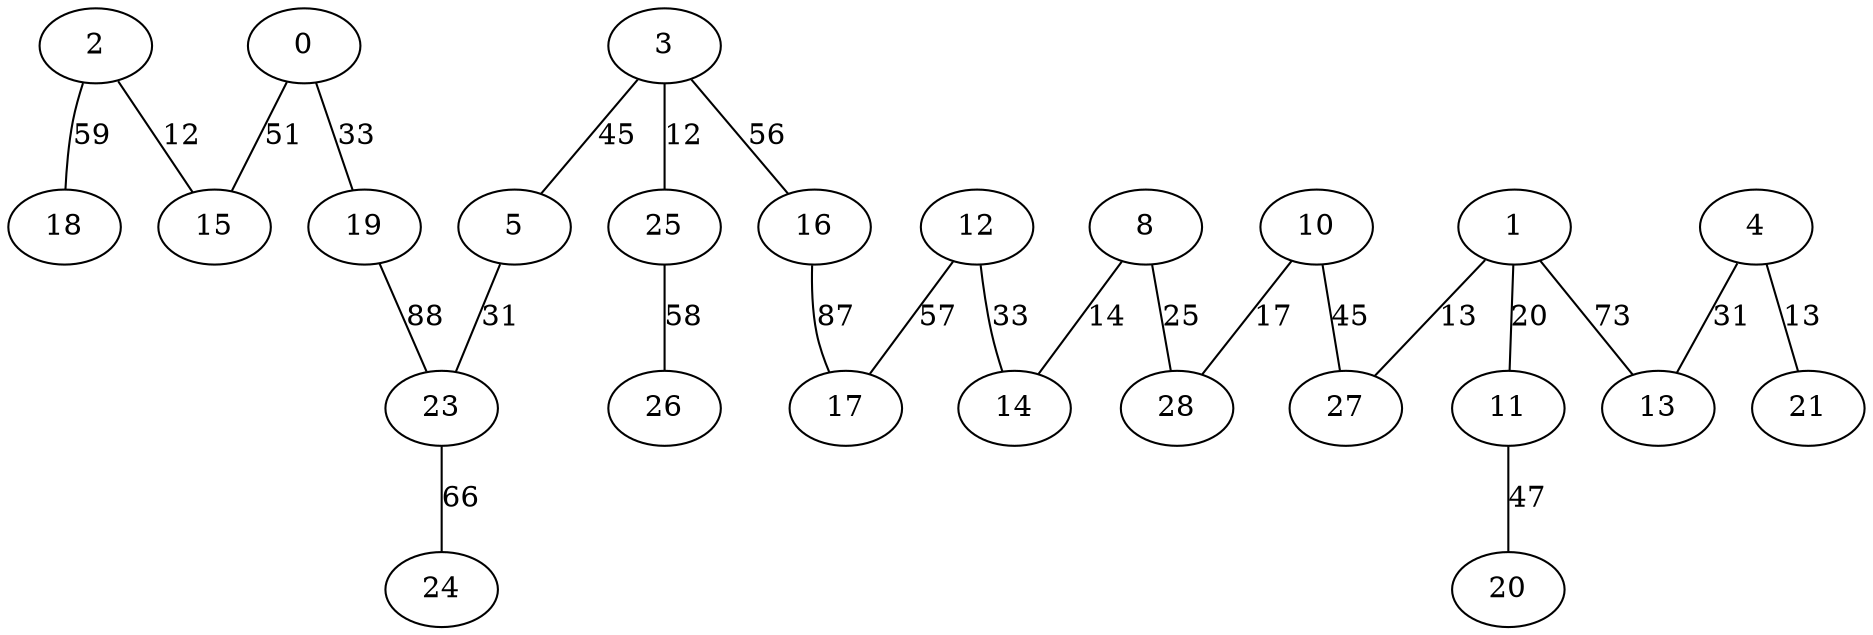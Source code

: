 graph {
  0 [label="0"];
  1 [label="1"];
  2 [label="2"];
  3 [label="3"];
  4 [label="4"];
  5 [label="5"];
  8 [label="8"];
  10 [label="10"];
  11 [label="11"];
  12 [label="12"];
  13 [label="13"];
  14 [label="14"];
  15 [label="15"];
  16 [label="16"];
  17 [label="17"];
  18 [label="18"];
  19 [label="19"];
  20 [label="20"];
  21 [label="21"];
  23 [label="23"];
  24 [label="24"];
  25 [label="25"];
  26 [label="26"];
  27 [label="27"];
  28 [label="28"];
  0 -- 19 [label="33"];
  0 -- 15 [label="51"];
  1 -- 27 [label="13"];
  1 -- 13 [label="73"];
  1 -- 11 [label="20"];
  2 -- 15 [label="12"];
  2 -- 18 [label="59"];
  3 -- 5 [label="45"];
  3 -- 16 [label="56"];
  3 -- 25 [label="12"];
  4 -- 21 [label="13"];
  4 -- 13 [label="31"];
  5 -- 23 [label="31"];
  8 -- 28 [label="25"];
  8 -- 14 [label="14"];
  10 -- 28 [label="17"];
  10 -- 27 [label="45"];
  11 -- 20 [label="47"];
  12 -- 17 [label="57"];
  12 -- 14 [label="33"];
  16 -- 17 [label="87"];
  19 -- 23 [label="88"];
  23 -- 24 [label="66"];
  25 -- 26 [label="58"];
}